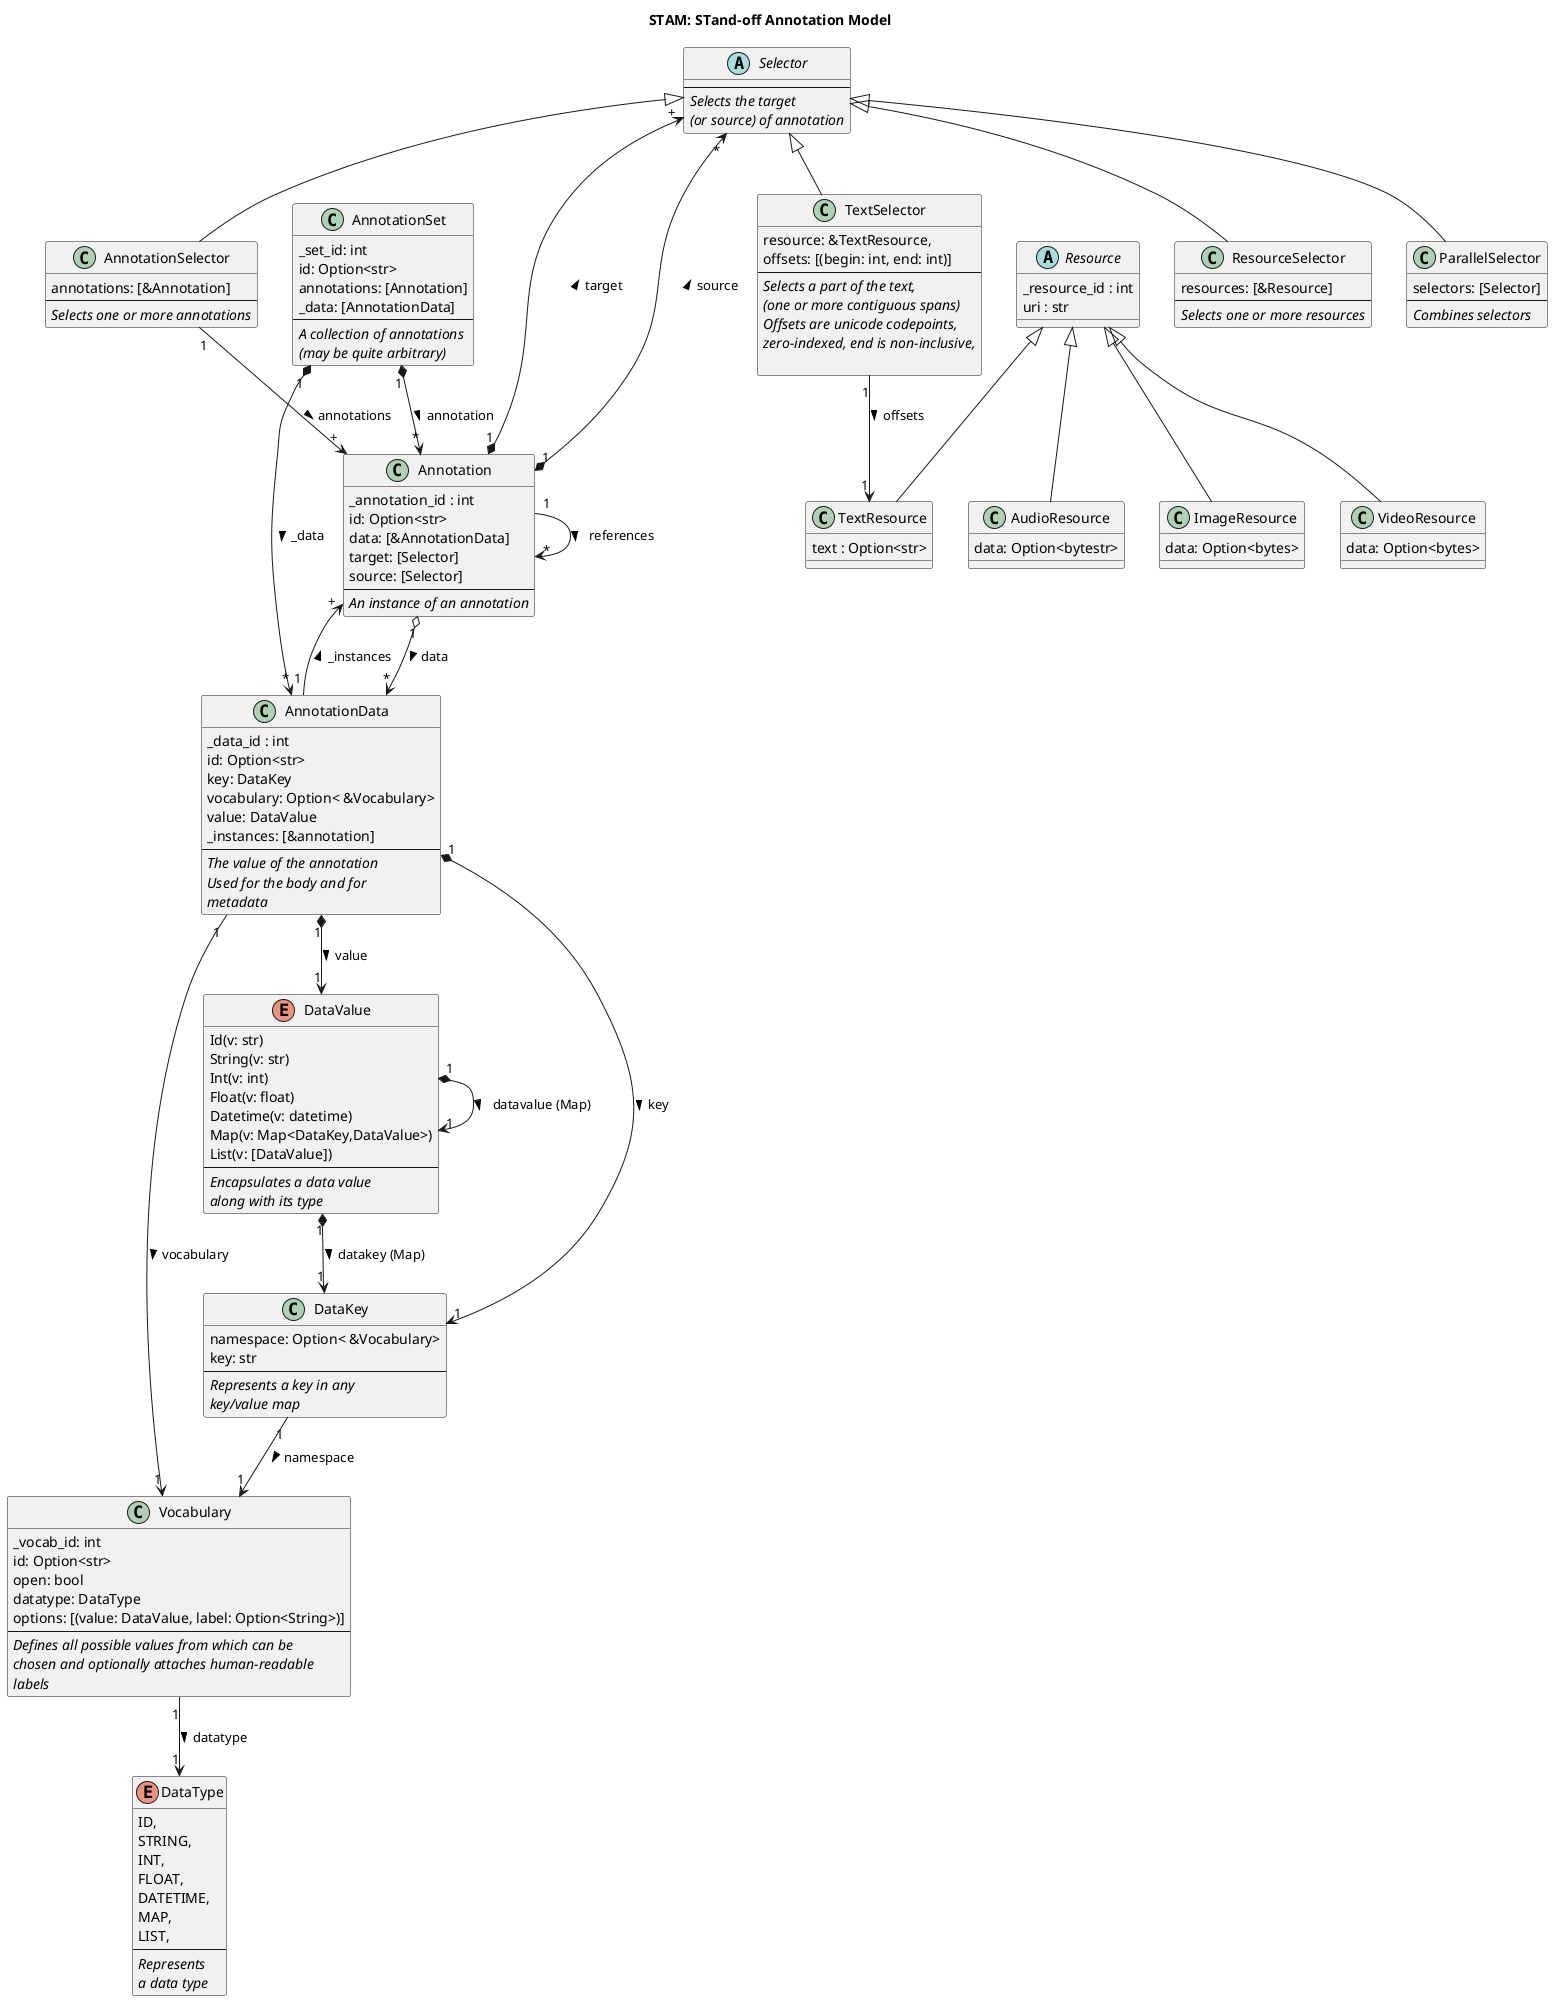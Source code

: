@startuml

title "STAM: STand-off Annotation Model"

abstract class Resource {
    _resource_id : int
     uri : str
}

class TextResource {
    text : Option<str>
}

class AudioResource {
    data: Option<bytestr>
}

class ImageResource {
    data: Option<bytes>
}

class VideoResource {
    data: Option<bytes>
}

Resource <|-- TextResource
Resource <|-- AudioResource
Resource <|-- ImageResource
Resource <|-- VideoResource

class AnnotationSet {
    _set_id: int
    id: Option<str>
    annotations: [Annotation]
    _data: [AnnotationData]
    --
    <i>A collection of annotations</i>
    <i>(may be quite arbitrary)</i>
}

class Annotation {
    _annotation_id : int
    id: Option<str>
    data: [&AnnotationData]
    target: [Selector]
    source: [Selector]
    --
    <i>An instance of an annotation</i>
}

abstract class Selector {
    --
    <i>Selects the target</i>
    <i>(or source) of annotation</i>
}

class TextSelector {
    resource: &TextResource,
    offsets: [(begin: int, end: int)]
    ---
    <i>Selects a part of the text,</i>
    <i>(one or more contiguous spans)</i>
    <i>Offsets are unicode codepoints,</i>
    <i>zero-indexed, end is non-inclusive,</i>

}

class ResourceSelector {
    resources: [&Resource]
    ---
    <i>Selects one or more resources</i>
}

class AnnotationSelector {
    annotations: [&Annotation]
    --
    <i>Selects one or more annotations</i>
}

class ParallelSelector {
    selectors: [Selector]
    --
    <i>Combines selectors</i>
}

Selector <|-- TextSelector
Selector <|-- ResourceSelector
Selector <|-- AnnotationSelector
Selector <|-- ParallelSelector





class AnnotationData {
    _data_id : int
    id: Option<str>
    key: DataKey
    vocabulary: Option< &Vocabulary>
    value: DataValue
    _instances: [&annotation]
    --
    <i>The value of the annotation</i>
    <i>Used for the body and for</i>
    <i>metadata</i>
}


class DataKey {
    namespace: Option< &Vocabulary>
    key: str
    --
    <i>Represents a key in any</i>
    <i>key/value map</i>
}


enum DataValue {
    Id(v: str)
    String(v: str)
    Int(v: int)
    Float(v: float)
    Datetime(v: datetime)
    Map(v: Map<DataKey,DataValue>)
    List(v: [DataValue])
    --
    <i>Encapsulates a data value</i>
    <i>along with its type</i>
}

enum DataType {
    ID,
    STRING,
    INT,
    FLOAT,
    DATETIME,
    MAP,
    LIST,
    --
    <i>Represents</i>
    <i>a data type</i>
}

class Vocabulary {
    _vocab_id: int
    id: Option<str>
    open: bool
    datatype: DataType
    options: [(value: DataValue, label: Option<String>)]
    --
    <i>Defines all possible values from which can be</i>
    <i>chosen and optionally attaches human-readable</i>
    <i>labels</i>
}

AnnotationSet "1" *--> "*" Annotation : > annotation
AnnotationSet "1" *--> "*" AnnotationData : > _data

Annotation "1" *--> "+" Selector : > target
Annotation "1" *--> "*" Selector : > source
Annotation "1" o--> "*" AnnotationData : > data
Annotation "1" --> "*" Annotation : > references

AnnotationData "1" --> "+" Annotation : > _instances
AnnotationData "1" *--> "1" DataValue : > value
AnnotationData "1" *--> "1" DataKey : > key
AnnotationData "1" --> "1" Vocabulary : > vocabulary

TextSelector "1" --> "1" TextResource : > offsets
AnnotationSelector "1" --> "+" Annotation : > annotations

DataValue "1" *--> "1" DataValue : > datavalue (Map)
DataValue "1" *--> "1" DataKey : > datakey (Map)

DataKey "1" --> "1" Vocabulary : > namespace

Vocabulary "1" --> "1" DataType : > datatype
@enduml
